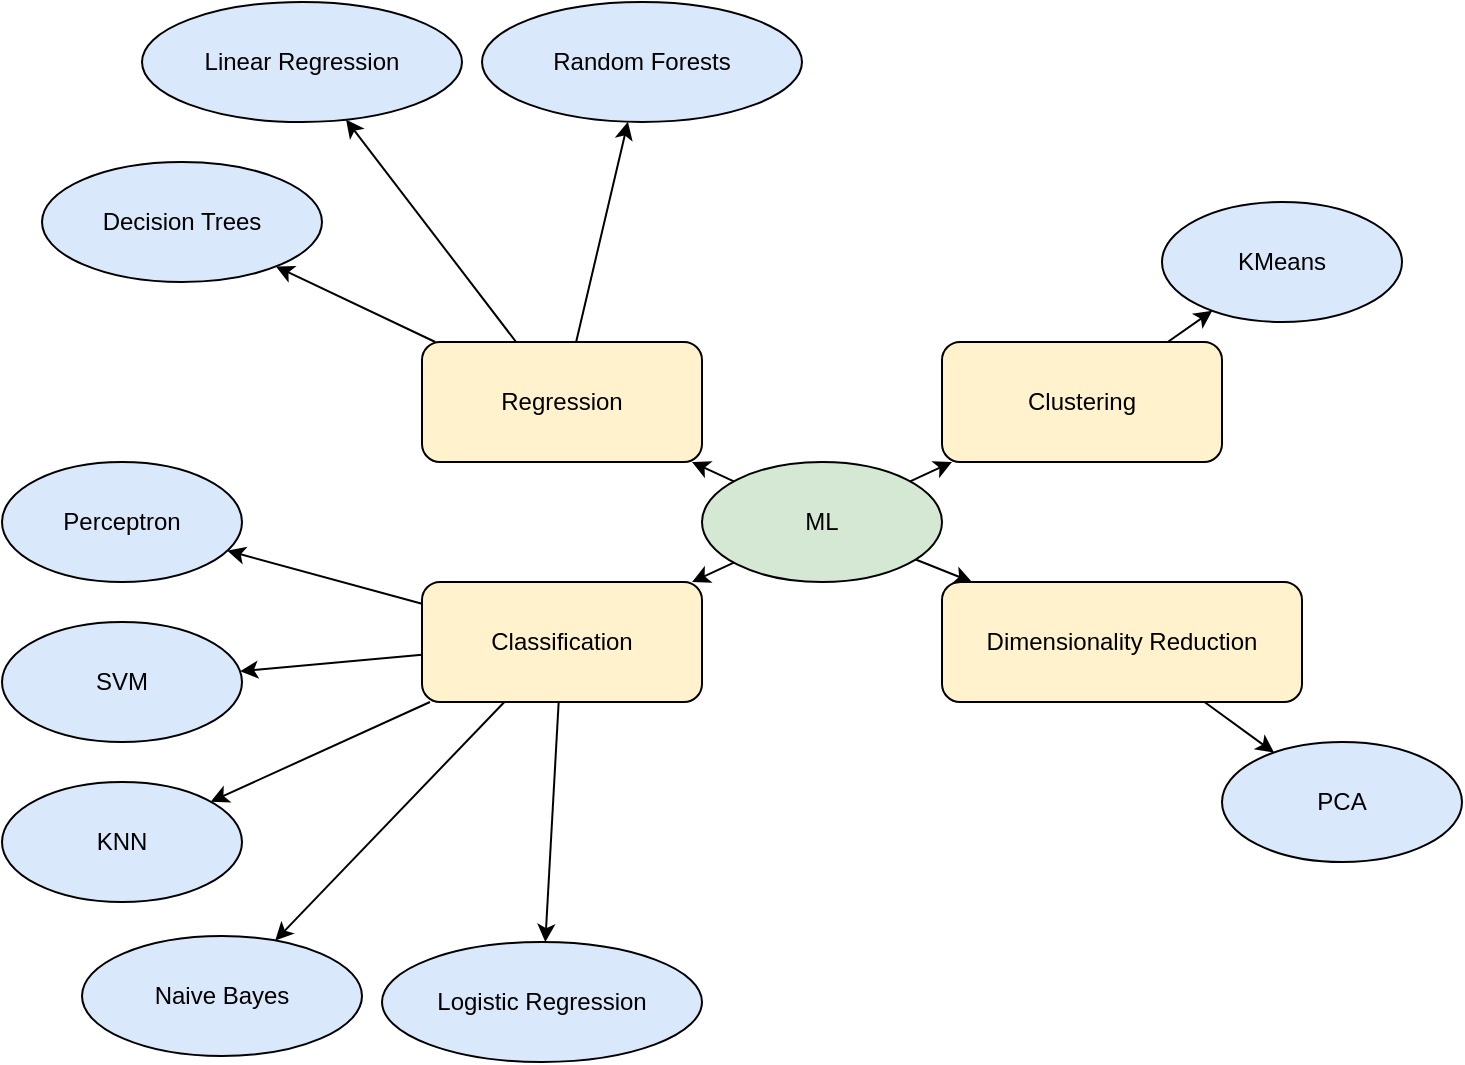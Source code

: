<mxfile>
    <diagram name="ML Model Tree" id="0">
        <mxGraphModel dx="915" dy="1679" grid="1" gridSize="10" guides="1" tooltips="1" connect="1" arrows="1" fold="1" page="1" pageScale="1" pageWidth="850" pageHeight="1100" math="0" shadow="0">
            <root>
                <mxCell id="0"/>
                <mxCell id="1" parent="0"/>
                <mxCell id="ML" value="ML" style="ellipse;whiteSpace=wrap;html=1;fillColor=#d5e8d4;fontColor=#000000;" parent="1" vertex="1">
                    <mxGeometry x="400" y="50" width="120" height="60" as="geometry"/>
                </mxCell>
                <mxCell id="Classification" value="Classification" style="rounded=1;whiteSpace=wrap;html=1;fillColor=#fff2cc;fontColor=#000000;" parent="1" vertex="1">
                    <mxGeometry x="260" y="110" width="140" height="60" as="geometry"/>
                </mxCell>
                <mxCell id="edge1" parent="1" source="ML" target="Classification" edge="1">
                    <mxGeometry relative="1" as="geometry"/>
                </mxCell>
                <mxCell id="Regression" value="Regression" style="rounded=1;whiteSpace=wrap;html=1;fillColor=#fff2cc;fontColor=#000000;" parent="1" vertex="1">
                    <mxGeometry x="260" y="-10" width="140" height="60" as="geometry"/>
                </mxCell>
                <mxCell id="edge2" parent="1" source="ML" target="Regression" edge="1">
                    <mxGeometry relative="1" as="geometry"/>
                </mxCell>
                <mxCell id="Clustering" value="Clustering" style="rounded=1;whiteSpace=wrap;html=1;fillColor=#fff2cc;fontColor=#000000;" parent="1" vertex="1">
                    <mxGeometry x="520" y="-10" width="140" height="60" as="geometry"/>
                </mxCell>
                <mxCell id="edge3" parent="1" source="ML" target="Clustering" edge="1">
                    <mxGeometry relative="1" as="geometry"/>
                </mxCell>
                <mxCell id="DimensionalityReduction" value="Dimensionality Reduction" style="rounded=1;whiteSpace=wrap;html=1;fillColor=#fff2cc;fontColor=#000000;" parent="1" vertex="1">
                    <mxGeometry x="520" y="110" width="180" height="60" as="geometry"/>
                </mxCell>
                <mxCell id="edge4" parent="1" source="ML" target="DimensionalityReduction" edge="1">
                    <mxGeometry relative="1" as="geometry"/>
                </mxCell>
                <mxCell id="KNN" value="KNN" style="ellipse;whiteSpace=wrap;html=1;fillColor=#dae8fc;fontColor=#000000;" parent="1" vertex="1">
                    <mxGeometry x="50" y="210" width="120" height="60" as="geometry"/>
                </mxCell>
                <mxCell id="LogisticRegression" value="Logistic Regression" style="ellipse;whiteSpace=wrap;html=1;fillColor=#dae8fc;fontColor=#000000;" parent="1" vertex="1">
                    <mxGeometry x="240" y="290" width="160" height="60" as="geometry"/>
                </mxCell>
                <mxCell id="SVM" value="SVM" style="ellipse;whiteSpace=wrap;html=1;fillColor=#dae8fc;fontColor=#000000;" parent="1" vertex="1">
                    <mxGeometry x="50" y="130" width="120" height="60" as="geometry"/>
                </mxCell>
                <mxCell id="edge5" parent="1" source="Classification" target="KNN" edge="1">
                    <mxGeometry relative="1" as="geometry"/>
                </mxCell>
                <mxCell id="edge6" parent="1" source="Classification" target="LogisticRegression" edge="1">
                    <mxGeometry relative="1" as="geometry"/>
                </mxCell>
                <mxCell id="edge7" parent="1" source="Classification" target="SVM" edge="1">
                    <mxGeometry relative="1" as="geometry"/>
                </mxCell>
                <mxCell id="LinearRegression" value="Linear Regression" style="ellipse;whiteSpace=wrap;html=1;fillColor=#dae8fc;fontColor=#000000;" parent="1" vertex="1">
                    <mxGeometry x="120" y="-180" width="160" height="60" as="geometry"/>
                </mxCell>
                <mxCell id="DecisionTrees" value="Decision Trees" style="ellipse;whiteSpace=wrap;html=1;fillColor=#dae8fc;fontColor=#000000;" parent="1" vertex="1">
                    <mxGeometry x="70" y="-100" width="140" height="60" as="geometry"/>
                </mxCell>
                <mxCell id="RandomForests" value="Random Forests" style="ellipse;whiteSpace=wrap;html=1;fillColor=#dae8fc;fontColor=#000000;" parent="1" vertex="1">
                    <mxGeometry x="290" y="-180" width="160" height="60" as="geometry"/>
                </mxCell>
                <mxCell id="edge8" parent="1" source="Regression" target="LinearRegression" edge="1">
                    <mxGeometry relative="1" as="geometry"/>
                </mxCell>
                <mxCell id="edge9" parent="1" source="Regression" target="DecisionTrees" edge="1">
                    <mxGeometry relative="1" as="geometry"/>
                </mxCell>
                <mxCell id="edge12" parent="1" source="Regression" target="RandomForests" edge="1">
                    <mxGeometry relative="1" as="geometry"/>
                </mxCell>
                <mxCell id="KMeans" value="KMeans" style="ellipse;whiteSpace=wrap;html=1;fillColor=#dae8fc;fontColor=#000000;" parent="1" vertex="1">
                    <mxGeometry x="630" y="-80" width="120" height="60" as="geometry"/>
                </mxCell>
                <mxCell id="edge10" parent="1" source="Clustering" target="KMeans" edge="1">
                    <mxGeometry relative="1" as="geometry"/>
                </mxCell>
                <mxCell id="PCA" value="PCA" style="ellipse;whiteSpace=wrap;html=1;fillColor=#dae8fc;fontColor=#000000;" parent="1" vertex="1">
                    <mxGeometry x="660" y="190" width="120" height="60" as="geometry"/>
                </mxCell>
                <mxCell id="edge11" parent="1" source="DimensionalityReduction" target="PCA" edge="1">
                    <mxGeometry relative="1" as="geometry"/>
                </mxCell>
                <mxCell id="NaiveBayes" value="Naive Bayes" style="ellipse;whiteSpace=wrap;html=1;fillColor=#dae8fc;fontColor=#000000;" parent="1" vertex="1">
                    <mxGeometry x="90" y="287" width="140" height="60" as="geometry"/>
                </mxCell>
                <mxCell id="Perceptron" value="Perceptron" style="ellipse;whiteSpace=wrap;html=1;fillColor=#dae8fc;fontColor=#000000;" parent="1" vertex="1">
                    <mxGeometry x="50" y="50" width="120" height="60" as="geometry"/>
                </mxCell>
                <mxCell id="edge13" parent="1" source="Classification" target="NaiveBayes" edge="1">
                    <mxGeometry relative="1" as="geometry"/>
                </mxCell>
                <mxCell id="edge14" parent="1" source="Classification" target="Perceptron" edge="1">
                    <mxGeometry relative="1" as="geometry"/>
                </mxCell>
            </root>
        </mxGraphModel>
    </diagram>
</mxfile>
